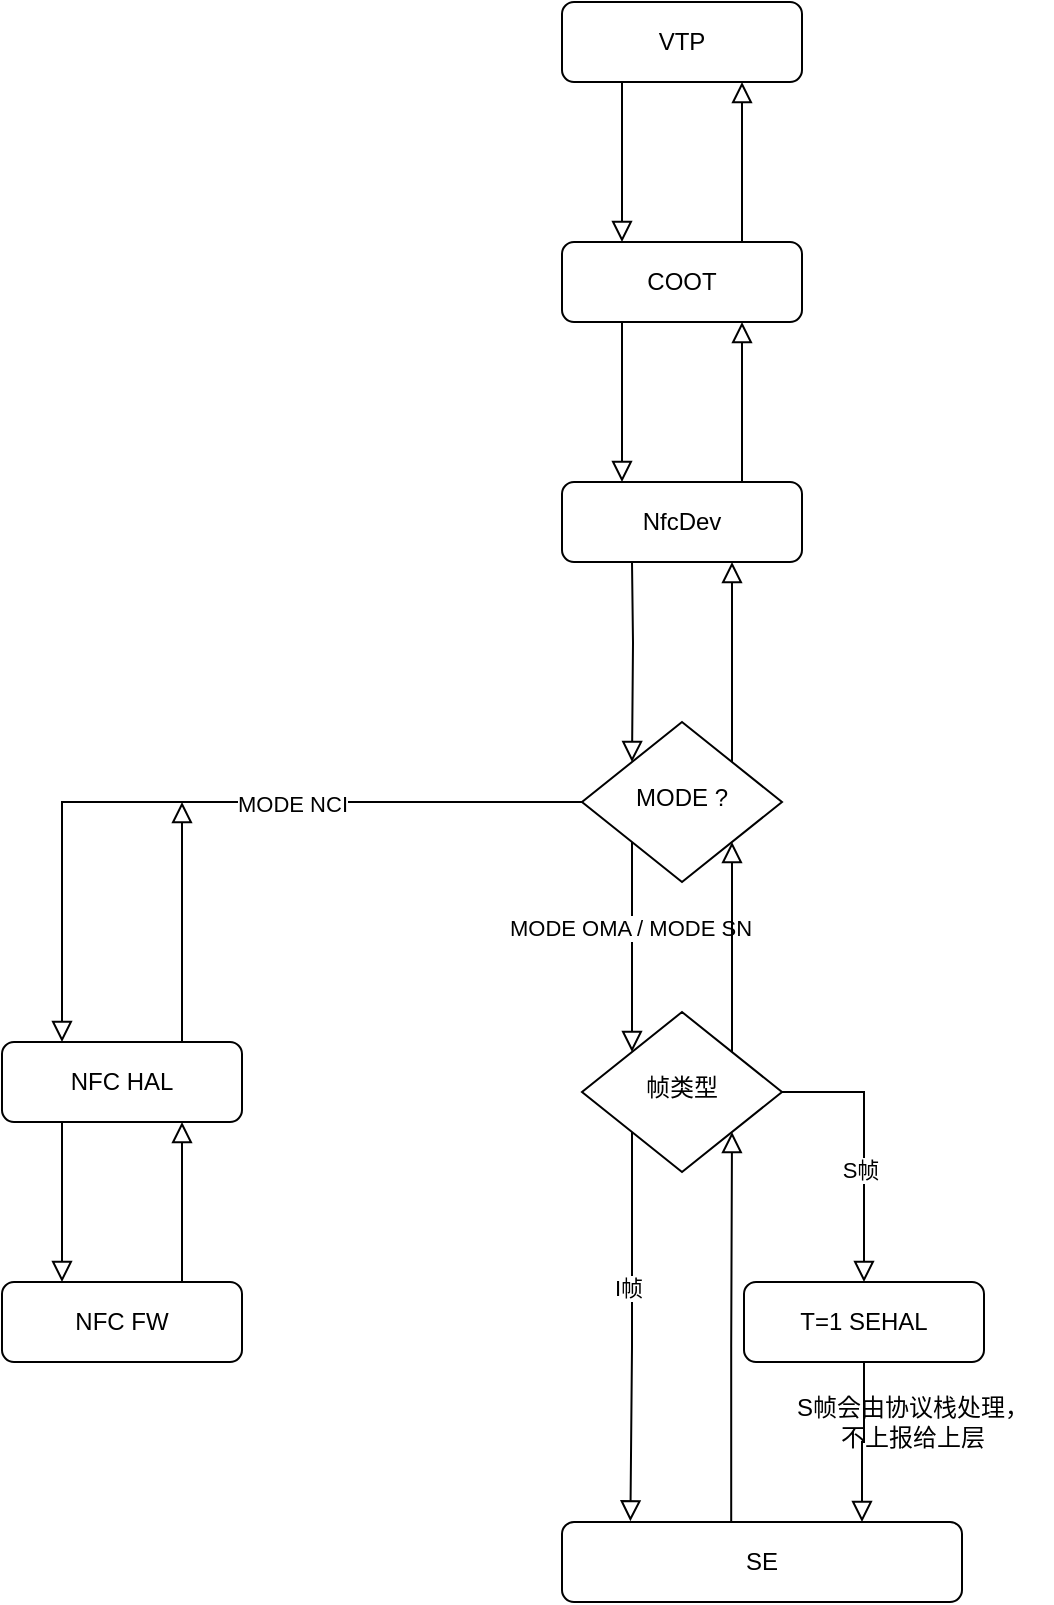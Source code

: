 <mxfile version="20.1.1" type="github">
  <diagram id="C5RBs43oDa-KdzZeNtuy" name="Page-1">
    <mxGraphModel dx="1673" dy="905" grid="1" gridSize="10" guides="1" tooltips="1" connect="1" arrows="1" fold="1" page="1" pageScale="1" pageWidth="827" pageHeight="1169" math="0" shadow="0">
      <root>
        <mxCell id="WIyWlLk6GJQsqaUBKTNV-0" />
        <mxCell id="WIyWlLk6GJQsqaUBKTNV-1" parent="WIyWlLk6GJQsqaUBKTNV-0" />
        <mxCell id="aPiGwdbdEGC97z-kFM5p-0" value="VTP" style="rounded=1;whiteSpace=wrap;html=1;fontSize=12;glass=0;strokeWidth=1;shadow=0;" vertex="1" parent="WIyWlLk6GJQsqaUBKTNV-1">
          <mxGeometry x="400" y="40" width="120" height="40" as="geometry" />
        </mxCell>
        <mxCell id="aPiGwdbdEGC97z-kFM5p-1" value="COOT" style="rounded=1;whiteSpace=wrap;html=1;fontSize=12;glass=0;strokeWidth=1;shadow=0;" vertex="1" parent="WIyWlLk6GJQsqaUBKTNV-1">
          <mxGeometry x="400" y="160" width="120" height="40" as="geometry" />
        </mxCell>
        <mxCell id="aPiGwdbdEGC97z-kFM5p-2" value="NfcDev" style="rounded=1;whiteSpace=wrap;html=1;fontSize=12;glass=0;strokeWidth=1;shadow=0;" vertex="1" parent="WIyWlLk6GJQsqaUBKTNV-1">
          <mxGeometry x="400" y="280" width="120" height="40" as="geometry" />
        </mxCell>
        <mxCell id="aPiGwdbdEGC97z-kFM5p-3" value="MODE ?" style="rhombus;whiteSpace=wrap;html=1;shadow=0;fontFamily=Helvetica;fontSize=12;align=center;strokeWidth=1;spacing=6;spacingTop=-4;" vertex="1" parent="WIyWlLk6GJQsqaUBKTNV-1">
          <mxGeometry x="410" y="400" width="100" height="80" as="geometry" />
        </mxCell>
        <mxCell id="aPiGwdbdEGC97z-kFM5p-4" value="" style="rounded=0;html=1;jettySize=auto;orthogonalLoop=1;fontSize=11;endArrow=block;endFill=0;endSize=8;strokeWidth=1;shadow=0;labelBackgroundColor=none;edgeStyle=orthogonalEdgeStyle;exitX=0.25;exitY=1;exitDx=0;exitDy=0;entryX=0.25;entryY=0;entryDx=0;entryDy=0;" edge="1" parent="WIyWlLk6GJQsqaUBKTNV-1" source="aPiGwdbdEGC97z-kFM5p-0" target="aPiGwdbdEGC97z-kFM5p-1">
          <mxGeometry relative="1" as="geometry">
            <mxPoint x="530" y="130" as="sourcePoint" />
            <mxPoint x="530" y="180" as="targetPoint" />
          </mxGeometry>
        </mxCell>
        <mxCell id="aPiGwdbdEGC97z-kFM5p-5" value="" style="rounded=0;html=1;jettySize=auto;orthogonalLoop=1;fontSize=11;endArrow=block;endFill=0;endSize=8;strokeWidth=1;shadow=0;labelBackgroundColor=none;edgeStyle=orthogonalEdgeStyle;exitX=0.25;exitY=1;exitDx=0;exitDy=0;entryX=0.25;entryY=0;entryDx=0;entryDy=0;" edge="1" parent="WIyWlLk6GJQsqaUBKTNV-1" source="aPiGwdbdEGC97z-kFM5p-1" target="aPiGwdbdEGC97z-kFM5p-2">
          <mxGeometry relative="1" as="geometry">
            <mxPoint x="470" y="90" as="sourcePoint" />
            <mxPoint x="470" y="170" as="targetPoint" />
          </mxGeometry>
        </mxCell>
        <mxCell id="aPiGwdbdEGC97z-kFM5p-6" value="" style="rounded=0;html=1;jettySize=auto;orthogonalLoop=1;fontSize=11;endArrow=block;endFill=0;endSize=8;strokeWidth=1;shadow=0;labelBackgroundColor=none;edgeStyle=orthogonalEdgeStyle;entryX=0;entryY=0;entryDx=0;entryDy=0;" edge="1" parent="WIyWlLk6GJQsqaUBKTNV-1" target="aPiGwdbdEGC97z-kFM5p-3">
          <mxGeometry relative="1" as="geometry">
            <mxPoint x="435" y="320" as="sourcePoint" />
            <mxPoint x="470" y="290.0" as="targetPoint" />
          </mxGeometry>
        </mxCell>
        <mxCell id="aPiGwdbdEGC97z-kFM5p-7" value="NFC HAL" style="rounded=1;whiteSpace=wrap;html=1;fontSize=12;glass=0;strokeWidth=1;shadow=0;" vertex="1" parent="WIyWlLk6GJQsqaUBKTNV-1">
          <mxGeometry x="120" y="560" width="120" height="40" as="geometry" />
        </mxCell>
        <object label="" id="aPiGwdbdEGC97z-kFM5p-8">
          <mxCell style="rounded=0;html=1;jettySize=auto;orthogonalLoop=1;fontSize=11;endArrow=block;endFill=0;endSize=8;strokeWidth=1;shadow=0;labelBackgroundColor=none;edgeStyle=orthogonalEdgeStyle;entryX=0.25;entryY=0;entryDx=0;entryDy=0;exitX=0;exitY=0.5;exitDx=0;exitDy=0;" edge="1" parent="WIyWlLk6GJQsqaUBKTNV-1" source="aPiGwdbdEGC97z-kFM5p-3" target="aPiGwdbdEGC97z-kFM5p-7">
            <mxGeometry relative="1" as="geometry">
              <mxPoint x="470" y="330" as="sourcePoint" />
              <mxPoint x="470" y="410" as="targetPoint" />
            </mxGeometry>
          </mxCell>
        </object>
        <mxCell id="aPiGwdbdEGC97z-kFM5p-13" value="MODE NCI" style="edgeLabel;html=1;align=center;verticalAlign=middle;resizable=0;points=[];" vertex="1" connectable="0" parent="aPiGwdbdEGC97z-kFM5p-8">
          <mxGeometry x="-0.114" y="1" relative="1" as="geometry">
            <mxPoint x="23" as="offset" />
          </mxGeometry>
        </mxCell>
        <mxCell id="aPiGwdbdEGC97z-kFM5p-9" value="NFC FW" style="rounded=1;whiteSpace=wrap;html=1;fontSize=12;glass=0;strokeWidth=1;shadow=0;" vertex="1" parent="WIyWlLk6GJQsqaUBKTNV-1">
          <mxGeometry x="120" y="680" width="120" height="40" as="geometry" />
        </mxCell>
        <mxCell id="aPiGwdbdEGC97z-kFM5p-10" value="" style="rounded=0;html=1;jettySize=auto;orthogonalLoop=1;fontSize=11;endArrow=block;endFill=0;endSize=8;strokeWidth=1;shadow=0;labelBackgroundColor=none;edgeStyle=orthogonalEdgeStyle;entryX=0.25;entryY=0;entryDx=0;entryDy=0;exitX=0.25;exitY=1;exitDx=0;exitDy=0;" edge="1" parent="WIyWlLk6GJQsqaUBKTNV-1" source="aPiGwdbdEGC97z-kFM5p-7" target="aPiGwdbdEGC97z-kFM5p-9">
          <mxGeometry relative="1" as="geometry">
            <mxPoint x="470" y="330" as="sourcePoint" />
            <mxPoint x="470" y="410" as="targetPoint" />
          </mxGeometry>
        </mxCell>
        <mxCell id="aPiGwdbdEGC97z-kFM5p-15" value="" style="rounded=0;html=1;jettySize=auto;orthogonalLoop=1;fontSize=11;endArrow=block;endFill=0;endSize=8;strokeWidth=1;shadow=0;labelBackgroundColor=none;edgeStyle=orthogonalEdgeStyle;exitX=0.75;exitY=0;exitDx=0;exitDy=0;" edge="1" parent="WIyWlLk6GJQsqaUBKTNV-1" source="aPiGwdbdEGC97z-kFM5p-7">
          <mxGeometry relative="1" as="geometry">
            <mxPoint x="470" y="330" as="sourcePoint" />
            <mxPoint x="210" y="440" as="targetPoint" />
          </mxGeometry>
        </mxCell>
        <mxCell id="aPiGwdbdEGC97z-kFM5p-16" value="" style="rounded=0;html=1;jettySize=auto;orthogonalLoop=1;fontSize=11;endArrow=block;endFill=0;endSize=8;strokeWidth=1;shadow=0;labelBackgroundColor=none;edgeStyle=orthogonalEdgeStyle;exitX=0.75;exitY=0;exitDx=0;exitDy=0;" edge="1" parent="WIyWlLk6GJQsqaUBKTNV-1" source="aPiGwdbdEGC97z-kFM5p-9">
          <mxGeometry relative="1" as="geometry">
            <mxPoint x="220" y="570" as="sourcePoint" />
            <mxPoint x="210" y="600" as="targetPoint" />
          </mxGeometry>
        </mxCell>
        <mxCell id="aPiGwdbdEGC97z-kFM5p-17" value="" style="rounded=0;html=1;jettySize=auto;orthogonalLoop=1;fontSize=11;endArrow=block;endFill=0;endSize=8;strokeWidth=1;shadow=0;labelBackgroundColor=none;edgeStyle=orthogonalEdgeStyle;exitX=0.75;exitY=0;exitDx=0;exitDy=0;entryX=0.75;entryY=1;entryDx=0;entryDy=0;" edge="1" parent="WIyWlLk6GJQsqaUBKTNV-1" source="aPiGwdbdEGC97z-kFM5p-1" target="aPiGwdbdEGC97z-kFM5p-0">
          <mxGeometry relative="1" as="geometry">
            <mxPoint x="440" y="90" as="sourcePoint" />
            <mxPoint x="440" y="170" as="targetPoint" />
          </mxGeometry>
        </mxCell>
        <mxCell id="aPiGwdbdEGC97z-kFM5p-18" value="" style="rounded=0;html=1;jettySize=auto;orthogonalLoop=1;fontSize=11;endArrow=block;endFill=0;endSize=8;strokeWidth=1;shadow=0;labelBackgroundColor=none;edgeStyle=orthogonalEdgeStyle;exitX=0.75;exitY=0;exitDx=0;exitDy=0;" edge="1" parent="WIyWlLk6GJQsqaUBKTNV-1" source="aPiGwdbdEGC97z-kFM5p-2">
          <mxGeometry relative="1" as="geometry">
            <mxPoint x="500" y="170" as="sourcePoint" />
            <mxPoint x="490" y="200" as="targetPoint" />
          </mxGeometry>
        </mxCell>
        <mxCell id="aPiGwdbdEGC97z-kFM5p-19" value="" style="rounded=0;html=1;jettySize=auto;orthogonalLoop=1;fontSize=11;endArrow=block;endFill=0;endSize=8;strokeWidth=1;shadow=0;labelBackgroundColor=none;edgeStyle=orthogonalEdgeStyle;exitX=1;exitY=0;exitDx=0;exitDy=0;" edge="1" parent="WIyWlLk6GJQsqaUBKTNV-1" source="aPiGwdbdEGC97z-kFM5p-3">
          <mxGeometry relative="1" as="geometry">
            <mxPoint x="500" y="290" as="sourcePoint" />
            <mxPoint x="485" y="320" as="targetPoint" />
          </mxGeometry>
        </mxCell>
        <mxCell id="aPiGwdbdEGC97z-kFM5p-20" value="T=1 SEHAL" style="rounded=1;whiteSpace=wrap;html=1;fontSize=12;glass=0;strokeWidth=1;shadow=0;" vertex="1" parent="WIyWlLk6GJQsqaUBKTNV-1">
          <mxGeometry x="491" y="680" width="120" height="40" as="geometry" />
        </mxCell>
        <mxCell id="aPiGwdbdEGC97z-kFM5p-21" value="帧类型" style="rhombus;whiteSpace=wrap;html=1;shadow=0;fontFamily=Helvetica;fontSize=12;align=center;strokeWidth=1;spacing=6;spacingTop=-4;" vertex="1" parent="WIyWlLk6GJQsqaUBKTNV-1">
          <mxGeometry x="410" y="545" width="100" height="80" as="geometry" />
        </mxCell>
        <mxCell id="aPiGwdbdEGC97z-kFM5p-22" value="" style="rounded=0;html=1;jettySize=auto;orthogonalLoop=1;fontSize=11;endArrow=block;endFill=0;endSize=8;strokeWidth=1;shadow=0;labelBackgroundColor=none;edgeStyle=orthogonalEdgeStyle;entryX=0;entryY=0;entryDx=0;entryDy=0;exitX=0;exitY=1;exitDx=0;exitDy=0;" edge="1" parent="WIyWlLk6GJQsqaUBKTNV-1" source="aPiGwdbdEGC97z-kFM5p-3" target="aPiGwdbdEGC97z-kFM5p-21">
          <mxGeometry relative="1" as="geometry">
            <mxPoint x="445" y="330" as="sourcePoint" />
            <mxPoint x="445" y="430" as="targetPoint" />
          </mxGeometry>
        </mxCell>
        <mxCell id="aPiGwdbdEGC97z-kFM5p-36" value="MODE OMA / MODE SN" style="edgeLabel;html=1;align=center;verticalAlign=middle;resizable=0;points=[];" vertex="1" connectable="0" parent="aPiGwdbdEGC97z-kFM5p-22">
          <mxGeometry x="-0.179" y="-1" relative="1" as="geometry">
            <mxPoint as="offset" />
          </mxGeometry>
        </mxCell>
        <mxCell id="aPiGwdbdEGC97z-kFM5p-23" value="" style="rounded=0;html=1;jettySize=auto;orthogonalLoop=1;fontSize=11;endArrow=block;endFill=0;endSize=8;strokeWidth=1;shadow=0;labelBackgroundColor=none;edgeStyle=orthogonalEdgeStyle;exitX=1;exitY=0;exitDx=0;exitDy=0;entryX=1;entryY=1;entryDx=0;entryDy=0;" edge="1" parent="WIyWlLk6GJQsqaUBKTNV-1" source="aPiGwdbdEGC97z-kFM5p-21" target="aPiGwdbdEGC97z-kFM5p-3">
          <mxGeometry relative="1" as="geometry">
            <mxPoint x="495" y="430" as="sourcePoint" />
            <mxPoint x="495" y="330" as="targetPoint" />
          </mxGeometry>
        </mxCell>
        <mxCell id="aPiGwdbdEGC97z-kFM5p-25" value="SE" style="rounded=1;whiteSpace=wrap;html=1;fontSize=12;glass=0;strokeWidth=1;shadow=0;" vertex="1" parent="WIyWlLk6GJQsqaUBKTNV-1">
          <mxGeometry x="400" y="800" width="200" height="40" as="geometry" />
        </mxCell>
        <mxCell id="aPiGwdbdEGC97z-kFM5p-26" value="" style="rounded=0;html=1;jettySize=auto;orthogonalLoop=1;fontSize=11;endArrow=block;endFill=0;endSize=8;strokeWidth=1;shadow=0;labelBackgroundColor=none;edgeStyle=orthogonalEdgeStyle;entryX=0.171;entryY=-0.009;entryDx=0;entryDy=0;exitX=0;exitY=1;exitDx=0;exitDy=0;entryPerimeter=0;" edge="1" parent="WIyWlLk6GJQsqaUBKTNV-1" source="aPiGwdbdEGC97z-kFM5p-21" target="aPiGwdbdEGC97z-kFM5p-25">
          <mxGeometry relative="1" as="geometry">
            <mxPoint x="445" y="470" as="sourcePoint" />
            <mxPoint x="445" y="575" as="targetPoint" />
          </mxGeometry>
        </mxCell>
        <mxCell id="aPiGwdbdEGC97z-kFM5p-34" value="I帧" style="edgeLabel;html=1;align=center;verticalAlign=middle;resizable=0;points=[];" vertex="1" connectable="0" parent="aPiGwdbdEGC97z-kFM5p-26">
          <mxGeometry x="-0.208" y="-2" relative="1" as="geometry">
            <mxPoint as="offset" />
          </mxGeometry>
        </mxCell>
        <mxCell id="aPiGwdbdEGC97z-kFM5p-28" value="" style="rounded=0;html=1;jettySize=auto;orthogonalLoop=1;fontSize=11;endArrow=block;endFill=0;endSize=8;strokeWidth=1;shadow=0;labelBackgroundColor=none;edgeStyle=orthogonalEdgeStyle;entryX=1;entryY=1;entryDx=0;entryDy=0;exitX=0.423;exitY=-0.009;exitDx=0;exitDy=0;exitPerimeter=0;" edge="1" parent="WIyWlLk6GJQsqaUBKTNV-1" source="aPiGwdbdEGC97z-kFM5p-25" target="aPiGwdbdEGC97z-kFM5p-21">
          <mxGeometry relative="1" as="geometry">
            <mxPoint x="495" y="575" as="sourcePoint" />
            <mxPoint x="495" y="470" as="targetPoint" />
          </mxGeometry>
        </mxCell>
        <mxCell id="aPiGwdbdEGC97z-kFM5p-31" value="" style="rounded=0;html=1;jettySize=auto;orthogonalLoop=1;fontSize=11;endArrow=block;endFill=0;endSize=8;strokeWidth=1;shadow=0;labelBackgroundColor=none;edgeStyle=orthogonalEdgeStyle;entryX=0.75;entryY=0;entryDx=0;entryDy=0;exitX=0.5;exitY=1;exitDx=0;exitDy=0;" edge="1" parent="WIyWlLk6GJQsqaUBKTNV-1" source="aPiGwdbdEGC97z-kFM5p-20" target="aPiGwdbdEGC97z-kFM5p-25">
          <mxGeometry relative="1" as="geometry">
            <mxPoint x="445" y="615" as="sourcePoint" />
            <mxPoint x="444.2" y="809.64" as="targetPoint" />
          </mxGeometry>
        </mxCell>
        <mxCell id="aPiGwdbdEGC97z-kFM5p-32" value="" style="rounded=0;html=1;jettySize=auto;orthogonalLoop=1;fontSize=11;endArrow=block;endFill=0;endSize=8;strokeWidth=1;shadow=0;labelBackgroundColor=none;edgeStyle=orthogonalEdgeStyle;entryX=0.5;entryY=0;entryDx=0;entryDy=0;exitX=1;exitY=0.5;exitDx=0;exitDy=0;" edge="1" parent="WIyWlLk6GJQsqaUBKTNV-1" source="aPiGwdbdEGC97z-kFM5p-21" target="aPiGwdbdEGC97z-kFM5p-20">
          <mxGeometry relative="1" as="geometry">
            <mxPoint x="561" y="730" as="sourcePoint" />
            <mxPoint x="560" y="810" as="targetPoint" />
          </mxGeometry>
        </mxCell>
        <mxCell id="aPiGwdbdEGC97z-kFM5p-33" value="S帧" style="edgeLabel;html=1;align=center;verticalAlign=middle;resizable=0;points=[];" vertex="1" connectable="0" parent="aPiGwdbdEGC97z-kFM5p-32">
          <mxGeometry x="0.173" y="-2" relative="1" as="geometry">
            <mxPoint as="offset" />
          </mxGeometry>
        </mxCell>
        <mxCell id="aPiGwdbdEGC97z-kFM5p-35" value="S帧会由协议栈处理，&lt;br&gt;不上报给上层" style="text;html=1;resizable=0;autosize=1;align=center;verticalAlign=middle;points=[];fillColor=none;strokeColor=none;rounded=0;" vertex="1" parent="WIyWlLk6GJQsqaUBKTNV-1">
          <mxGeometry x="505" y="730" width="140" height="40" as="geometry" />
        </mxCell>
      </root>
    </mxGraphModel>
  </diagram>
</mxfile>
